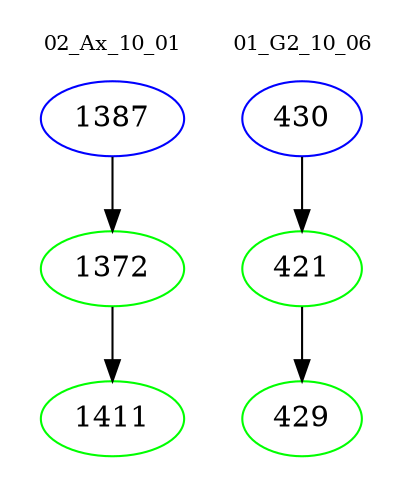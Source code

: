 digraph{
subgraph cluster_0 {
color = white
label = "02_Ax_10_01";
fontsize=10;
T0_1387 [label="1387", color="blue"]
T0_1387 -> T0_1372 [color="black"]
T0_1372 [label="1372", color="green"]
T0_1372 -> T0_1411 [color="black"]
T0_1411 [label="1411", color="green"]
}
subgraph cluster_1 {
color = white
label = "01_G2_10_06";
fontsize=10;
T1_430 [label="430", color="blue"]
T1_430 -> T1_421 [color="black"]
T1_421 [label="421", color="green"]
T1_421 -> T1_429 [color="black"]
T1_429 [label="429", color="green"]
}
}
